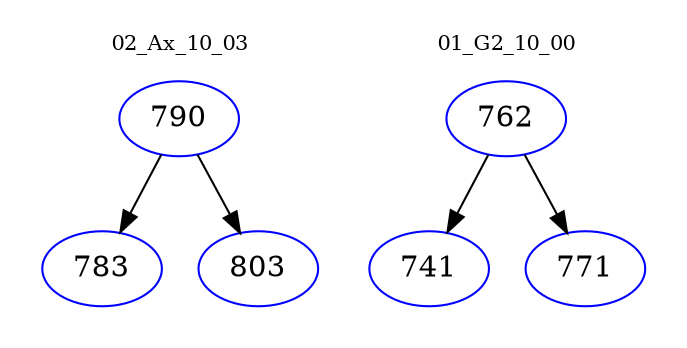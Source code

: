 digraph{
subgraph cluster_0 {
color = white
label = "02_Ax_10_03";
fontsize=10;
T0_790 [label="790", color="blue"]
T0_790 -> T0_783 [color="black"]
T0_783 [label="783", color="blue"]
T0_790 -> T0_803 [color="black"]
T0_803 [label="803", color="blue"]
}
subgraph cluster_1 {
color = white
label = "01_G2_10_00";
fontsize=10;
T1_762 [label="762", color="blue"]
T1_762 -> T1_741 [color="black"]
T1_741 [label="741", color="blue"]
T1_762 -> T1_771 [color="black"]
T1_771 [label="771", color="blue"]
}
}
